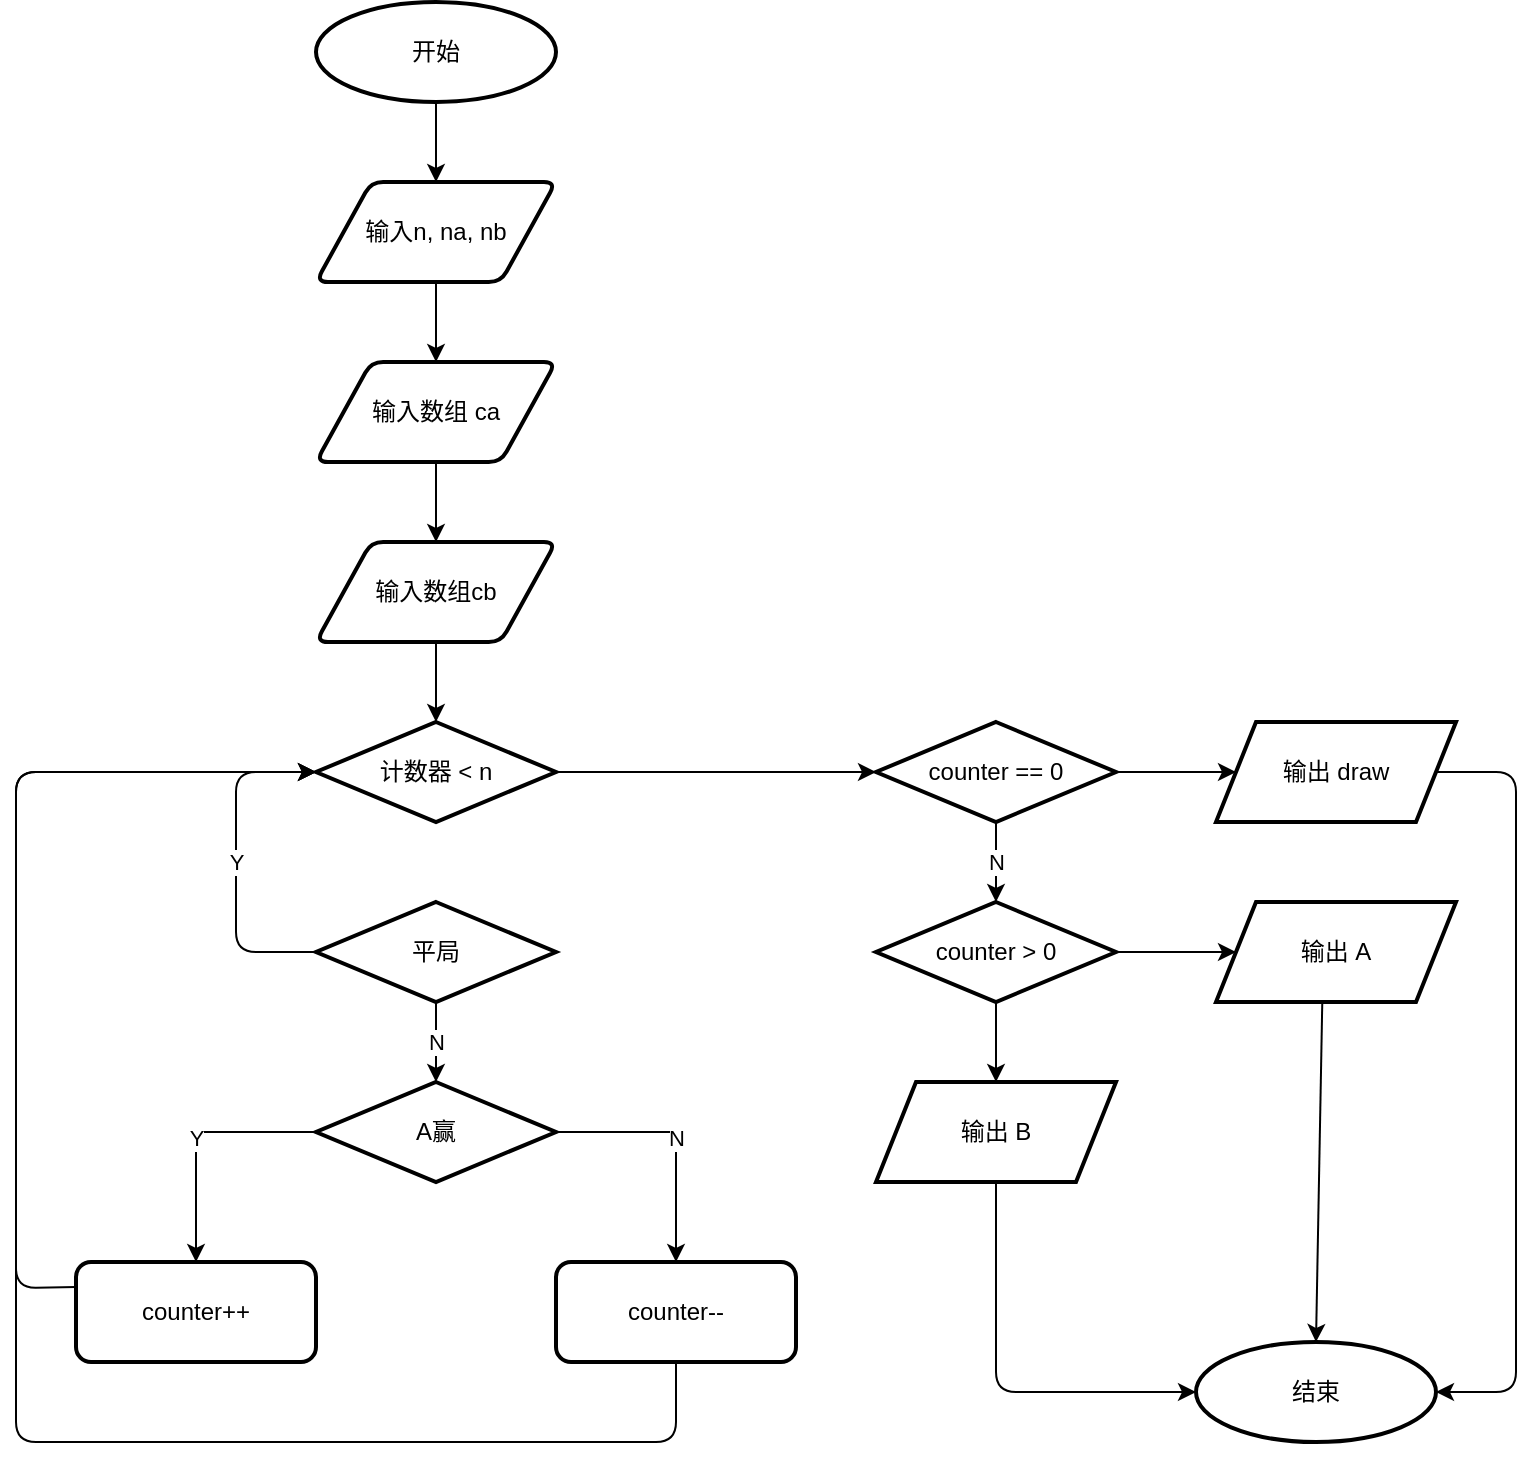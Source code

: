 <mxfile version="14.5.1" type="github">
  <diagram id="WXujGz6fMTuoBAPz_yeI" name="Page-1">
    <mxGraphModel dx="1038" dy="548" grid="1" gridSize="10" guides="1" tooltips="1" connect="1" arrows="1" fold="1" page="1" pageScale="1" pageWidth="850" pageHeight="1100" math="0" shadow="0">
      <root>
        <mxCell id="0" />
        <mxCell id="1" parent="0" />
        <mxCell id="_7RLY4j2BvMLjhYgW1k_-37" value="" style="edgeStyle=orthogonalEdgeStyle;rounded=0;orthogonalLoop=1;jettySize=auto;html=1;" edge="1" parent="1" source="_7RLY4j2BvMLjhYgW1k_-1" target="_7RLY4j2BvMLjhYgW1k_-3">
          <mxGeometry relative="1" as="geometry" />
        </mxCell>
        <mxCell id="_7RLY4j2BvMLjhYgW1k_-1" value="开始" style="strokeWidth=2;html=1;shape=mxgraph.flowchart.start_1;whiteSpace=wrap;" vertex="1" parent="1">
          <mxGeometry x="200" y="40" width="120" height="50" as="geometry" />
        </mxCell>
        <mxCell id="_7RLY4j2BvMLjhYgW1k_-2" value="结束" style="strokeWidth=2;html=1;shape=mxgraph.flowchart.start_1;whiteSpace=wrap;" vertex="1" parent="1">
          <mxGeometry x="640" y="710" width="120" height="50" as="geometry" />
        </mxCell>
        <mxCell id="_7RLY4j2BvMLjhYgW1k_-36" value="" style="edgeStyle=orthogonalEdgeStyle;rounded=0;orthogonalLoop=1;jettySize=auto;html=1;" edge="1" parent="1" source="_7RLY4j2BvMLjhYgW1k_-3" target="_7RLY4j2BvMLjhYgW1k_-4">
          <mxGeometry relative="1" as="geometry" />
        </mxCell>
        <mxCell id="_7RLY4j2BvMLjhYgW1k_-3" value="输入n, na, nb" style="shape=parallelogram;html=1;strokeWidth=2;perimeter=parallelogramPerimeter;whiteSpace=wrap;rounded=1;arcSize=12;size=0.23;" vertex="1" parent="1">
          <mxGeometry x="200" y="130" width="120" height="50" as="geometry" />
        </mxCell>
        <mxCell id="_7RLY4j2BvMLjhYgW1k_-38" value="" style="edgeStyle=orthogonalEdgeStyle;rounded=0;orthogonalLoop=1;jettySize=auto;html=1;" edge="1" parent="1" source="_7RLY4j2BvMLjhYgW1k_-4" target="_7RLY4j2BvMLjhYgW1k_-5">
          <mxGeometry relative="1" as="geometry" />
        </mxCell>
        <mxCell id="_7RLY4j2BvMLjhYgW1k_-4" value="&lt;span style=&quot;font-weight: normal&quot;&gt;输入数组 ca&lt;/span&gt;" style="shape=parallelogram;html=1;strokeWidth=2;perimeter=parallelogramPerimeter;whiteSpace=wrap;rounded=1;arcSize=12;size=0.23;fontStyle=1" vertex="1" parent="1">
          <mxGeometry x="200" y="220" width="120" height="50" as="geometry" />
        </mxCell>
        <mxCell id="_7RLY4j2BvMLjhYgW1k_-39" value="" style="edgeStyle=orthogonalEdgeStyle;rounded=0;orthogonalLoop=1;jettySize=auto;html=1;" edge="1" parent="1" source="_7RLY4j2BvMLjhYgW1k_-5" target="_7RLY4j2BvMLjhYgW1k_-6">
          <mxGeometry relative="1" as="geometry" />
        </mxCell>
        <mxCell id="_7RLY4j2BvMLjhYgW1k_-5" value="输入数组cb" style="shape=parallelogram;html=1;strokeWidth=2;perimeter=parallelogramPerimeter;whiteSpace=wrap;rounded=1;arcSize=12;size=0.23;" vertex="1" parent="1">
          <mxGeometry x="200" y="310" width="120" height="50" as="geometry" />
        </mxCell>
        <mxCell id="_7RLY4j2BvMLjhYgW1k_-20" value="" style="edgeStyle=orthogonalEdgeStyle;rounded=0;orthogonalLoop=1;jettySize=auto;html=1;" edge="1" parent="1" source="_7RLY4j2BvMLjhYgW1k_-6" target="_7RLY4j2BvMLjhYgW1k_-19">
          <mxGeometry relative="1" as="geometry" />
        </mxCell>
        <mxCell id="_7RLY4j2BvMLjhYgW1k_-6" value="计数器 &amp;lt; n" style="strokeWidth=2;html=1;shape=mxgraph.flowchart.decision;whiteSpace=wrap;" vertex="1" parent="1">
          <mxGeometry x="200" y="400" width="120" height="50" as="geometry" />
        </mxCell>
        <mxCell id="_7RLY4j2BvMLjhYgW1k_-10" value="N" style="edgeStyle=orthogonalEdgeStyle;rounded=0;orthogonalLoop=1;jettySize=auto;html=1;" edge="1" parent="1" source="_7RLY4j2BvMLjhYgW1k_-7" target="_7RLY4j2BvMLjhYgW1k_-8">
          <mxGeometry relative="1" as="geometry" />
        </mxCell>
        <mxCell id="_7RLY4j2BvMLjhYgW1k_-7" value="平局" style="strokeWidth=2;html=1;shape=mxgraph.flowchart.decision;whiteSpace=wrap;" vertex="1" parent="1">
          <mxGeometry x="200" y="490" width="120" height="50" as="geometry" />
        </mxCell>
        <mxCell id="_7RLY4j2BvMLjhYgW1k_-12" value="Y" style="edgeStyle=orthogonalEdgeStyle;rounded=0;orthogonalLoop=1;jettySize=auto;html=1;exitX=0;exitY=0.5;exitDx=0;exitDy=0;exitPerimeter=0;" edge="1" parent="1" source="_7RLY4j2BvMLjhYgW1k_-8" target="_7RLY4j2BvMLjhYgW1k_-11">
          <mxGeometry relative="1" as="geometry" />
        </mxCell>
        <mxCell id="_7RLY4j2BvMLjhYgW1k_-14" value="N" style="edgeStyle=orthogonalEdgeStyle;rounded=0;orthogonalLoop=1;jettySize=auto;html=1;entryX=0.5;entryY=0;entryDx=0;entryDy=0;exitX=1;exitY=0.5;exitDx=0;exitDy=0;exitPerimeter=0;" edge="1" parent="1" source="_7RLY4j2BvMLjhYgW1k_-8" target="_7RLY4j2BvMLjhYgW1k_-15">
          <mxGeometry relative="1" as="geometry">
            <mxPoint x="460" y="660" as="targetPoint" />
          </mxGeometry>
        </mxCell>
        <mxCell id="_7RLY4j2BvMLjhYgW1k_-8" value="A赢" style="strokeWidth=2;html=1;shape=mxgraph.flowchart.decision;whiteSpace=wrap;" vertex="1" parent="1">
          <mxGeometry x="200" y="580" width="120" height="50" as="geometry" />
        </mxCell>
        <mxCell id="_7RLY4j2BvMLjhYgW1k_-9" value="Y" style="endArrow=classic;html=1;exitX=0;exitY=0.5;exitDx=0;exitDy=0;exitPerimeter=0;entryX=0;entryY=0.5;entryDx=0;entryDy=0;entryPerimeter=0;" edge="1" parent="1" source="_7RLY4j2BvMLjhYgW1k_-7" target="_7RLY4j2BvMLjhYgW1k_-6">
          <mxGeometry width="50" height="50" relative="1" as="geometry">
            <mxPoint x="110" y="540" as="sourcePoint" />
            <mxPoint x="160" y="490" as="targetPoint" />
            <Array as="points">
              <mxPoint x="160" y="515" />
              <mxPoint x="160" y="425" />
            </Array>
          </mxGeometry>
        </mxCell>
        <mxCell id="_7RLY4j2BvMLjhYgW1k_-11" value="counter++" style="rounded=1;whiteSpace=wrap;html=1;strokeWidth=2;" vertex="1" parent="1">
          <mxGeometry x="80" y="670" width="120" height="50" as="geometry" />
        </mxCell>
        <mxCell id="_7RLY4j2BvMLjhYgW1k_-15" value="counter--" style="rounded=1;whiteSpace=wrap;html=1;strokeWidth=2;" vertex="1" parent="1">
          <mxGeometry x="320" y="670" width="120" height="50" as="geometry" />
        </mxCell>
        <mxCell id="_7RLY4j2BvMLjhYgW1k_-17" value="" style="endArrow=classic;html=1;exitX=0;exitY=0.25;exitDx=0;exitDy=0;entryX=0;entryY=0.5;entryDx=0;entryDy=0;entryPerimeter=0;" edge="1" parent="1" source="_7RLY4j2BvMLjhYgW1k_-11" target="_7RLY4j2BvMLjhYgW1k_-6">
          <mxGeometry width="50" height="50" relative="1" as="geometry">
            <mxPoint x="400" y="610" as="sourcePoint" />
            <mxPoint x="450" y="560" as="targetPoint" />
            <Array as="points">
              <mxPoint x="50" y="683" />
              <mxPoint x="50" y="425" />
            </Array>
          </mxGeometry>
        </mxCell>
        <mxCell id="_7RLY4j2BvMLjhYgW1k_-18" value="" style="endArrow=classic;html=1;exitX=0.5;exitY=1;exitDx=0;exitDy=0;entryX=0;entryY=0.5;entryDx=0;entryDy=0;entryPerimeter=0;" edge="1" parent="1" source="_7RLY4j2BvMLjhYgW1k_-15" target="_7RLY4j2BvMLjhYgW1k_-6">
          <mxGeometry width="50" height="50" relative="1" as="geometry">
            <mxPoint x="380" y="610" as="sourcePoint" />
            <mxPoint x="430" y="560" as="targetPoint" />
            <Array as="points">
              <mxPoint x="380" y="760" />
              <mxPoint x="50" y="760" />
              <mxPoint x="50" y="425" />
            </Array>
          </mxGeometry>
        </mxCell>
        <mxCell id="_7RLY4j2BvMLjhYgW1k_-22" value="N" style="edgeStyle=orthogonalEdgeStyle;rounded=0;orthogonalLoop=1;jettySize=auto;html=1;" edge="1" parent="1" source="_7RLY4j2BvMLjhYgW1k_-19" target="_7RLY4j2BvMLjhYgW1k_-21">
          <mxGeometry relative="1" as="geometry" />
        </mxCell>
        <mxCell id="_7RLY4j2BvMLjhYgW1k_-26" value="" style="edgeStyle=orthogonalEdgeStyle;rounded=0;orthogonalLoop=1;jettySize=auto;html=1;" edge="1" parent="1" source="_7RLY4j2BvMLjhYgW1k_-19" target="_7RLY4j2BvMLjhYgW1k_-25">
          <mxGeometry relative="1" as="geometry" />
        </mxCell>
        <mxCell id="_7RLY4j2BvMLjhYgW1k_-19" value="counter == 0" style="strokeWidth=2;html=1;shape=mxgraph.flowchart.decision;whiteSpace=wrap;" vertex="1" parent="1">
          <mxGeometry x="480" y="400" width="120" height="50" as="geometry" />
        </mxCell>
        <mxCell id="_7RLY4j2BvMLjhYgW1k_-28" value="" style="edgeStyle=orthogonalEdgeStyle;rounded=0;orthogonalLoop=1;jettySize=auto;html=1;" edge="1" parent="1" source="_7RLY4j2BvMLjhYgW1k_-21" target="_7RLY4j2BvMLjhYgW1k_-27">
          <mxGeometry relative="1" as="geometry" />
        </mxCell>
        <mxCell id="_7RLY4j2BvMLjhYgW1k_-32" value="" style="edgeStyle=orthogonalEdgeStyle;rounded=0;orthogonalLoop=1;jettySize=auto;html=1;" edge="1" parent="1" source="_7RLY4j2BvMLjhYgW1k_-21" target="_7RLY4j2BvMLjhYgW1k_-31">
          <mxGeometry relative="1" as="geometry" />
        </mxCell>
        <mxCell id="_7RLY4j2BvMLjhYgW1k_-21" value="counter &amp;gt; 0" style="strokeWidth=2;html=1;shape=mxgraph.flowchart.decision;whiteSpace=wrap;" vertex="1" parent="1">
          <mxGeometry x="480" y="490" width="120" height="50" as="geometry" />
        </mxCell>
        <mxCell id="_7RLY4j2BvMLjhYgW1k_-25" value="输出 draw" style="shape=parallelogram;perimeter=parallelogramPerimeter;whiteSpace=wrap;html=1;fixedSize=1;strokeWidth=2;" vertex="1" parent="1">
          <mxGeometry x="650" y="400" width="120" height="50" as="geometry" />
        </mxCell>
        <mxCell id="_7RLY4j2BvMLjhYgW1k_-27" value="输出 A" style="shape=parallelogram;perimeter=parallelogramPerimeter;whiteSpace=wrap;html=1;fixedSize=1;strokeWidth=2;" vertex="1" parent="1">
          <mxGeometry x="650" y="490" width="120" height="50" as="geometry" />
        </mxCell>
        <mxCell id="_7RLY4j2BvMLjhYgW1k_-31" value="输出 B" style="shape=parallelogram;perimeter=parallelogramPerimeter;whiteSpace=wrap;html=1;fixedSize=1;strokeWidth=2;" vertex="1" parent="1">
          <mxGeometry x="480" y="580" width="120" height="50" as="geometry" />
        </mxCell>
        <mxCell id="_7RLY4j2BvMLjhYgW1k_-33" value="" style="endArrow=classic;html=1;entryX=0;entryY=0.5;entryDx=0;entryDy=0;entryPerimeter=0;exitX=0.5;exitY=1;exitDx=0;exitDy=0;" edge="1" parent="1" source="_7RLY4j2BvMLjhYgW1k_-31" target="_7RLY4j2BvMLjhYgW1k_-2">
          <mxGeometry width="50" height="50" relative="1" as="geometry">
            <mxPoint x="380" y="820" as="sourcePoint" />
            <mxPoint x="430" y="770" as="targetPoint" />
            <Array as="points">
              <mxPoint x="540" y="735" />
            </Array>
          </mxGeometry>
        </mxCell>
        <mxCell id="_7RLY4j2BvMLjhYgW1k_-34" value="" style="endArrow=classic;html=1;entryX=0.5;entryY=0;entryDx=0;entryDy=0;entryPerimeter=0;exitX=0.443;exitY=0.98;exitDx=0;exitDy=0;exitPerimeter=0;" edge="1" parent="1" source="_7RLY4j2BvMLjhYgW1k_-27" target="_7RLY4j2BvMLjhYgW1k_-2">
          <mxGeometry width="50" height="50" relative="1" as="geometry">
            <mxPoint x="380" y="620" as="sourcePoint" />
            <mxPoint x="430" y="570" as="targetPoint" />
          </mxGeometry>
        </mxCell>
        <mxCell id="_7RLY4j2BvMLjhYgW1k_-35" value="" style="endArrow=classic;html=1;exitX=1;exitY=0.5;exitDx=0;exitDy=0;entryX=1;entryY=0.5;entryDx=0;entryDy=0;entryPerimeter=0;" edge="1" parent="1" source="_7RLY4j2BvMLjhYgW1k_-25" target="_7RLY4j2BvMLjhYgW1k_-2">
          <mxGeometry width="50" height="50" relative="1" as="geometry">
            <mxPoint x="380" y="620" as="sourcePoint" />
            <mxPoint x="430" y="570" as="targetPoint" />
            <Array as="points">
              <mxPoint x="800" y="425" />
              <mxPoint x="800" y="735" />
            </Array>
          </mxGeometry>
        </mxCell>
      </root>
    </mxGraphModel>
  </diagram>
</mxfile>
